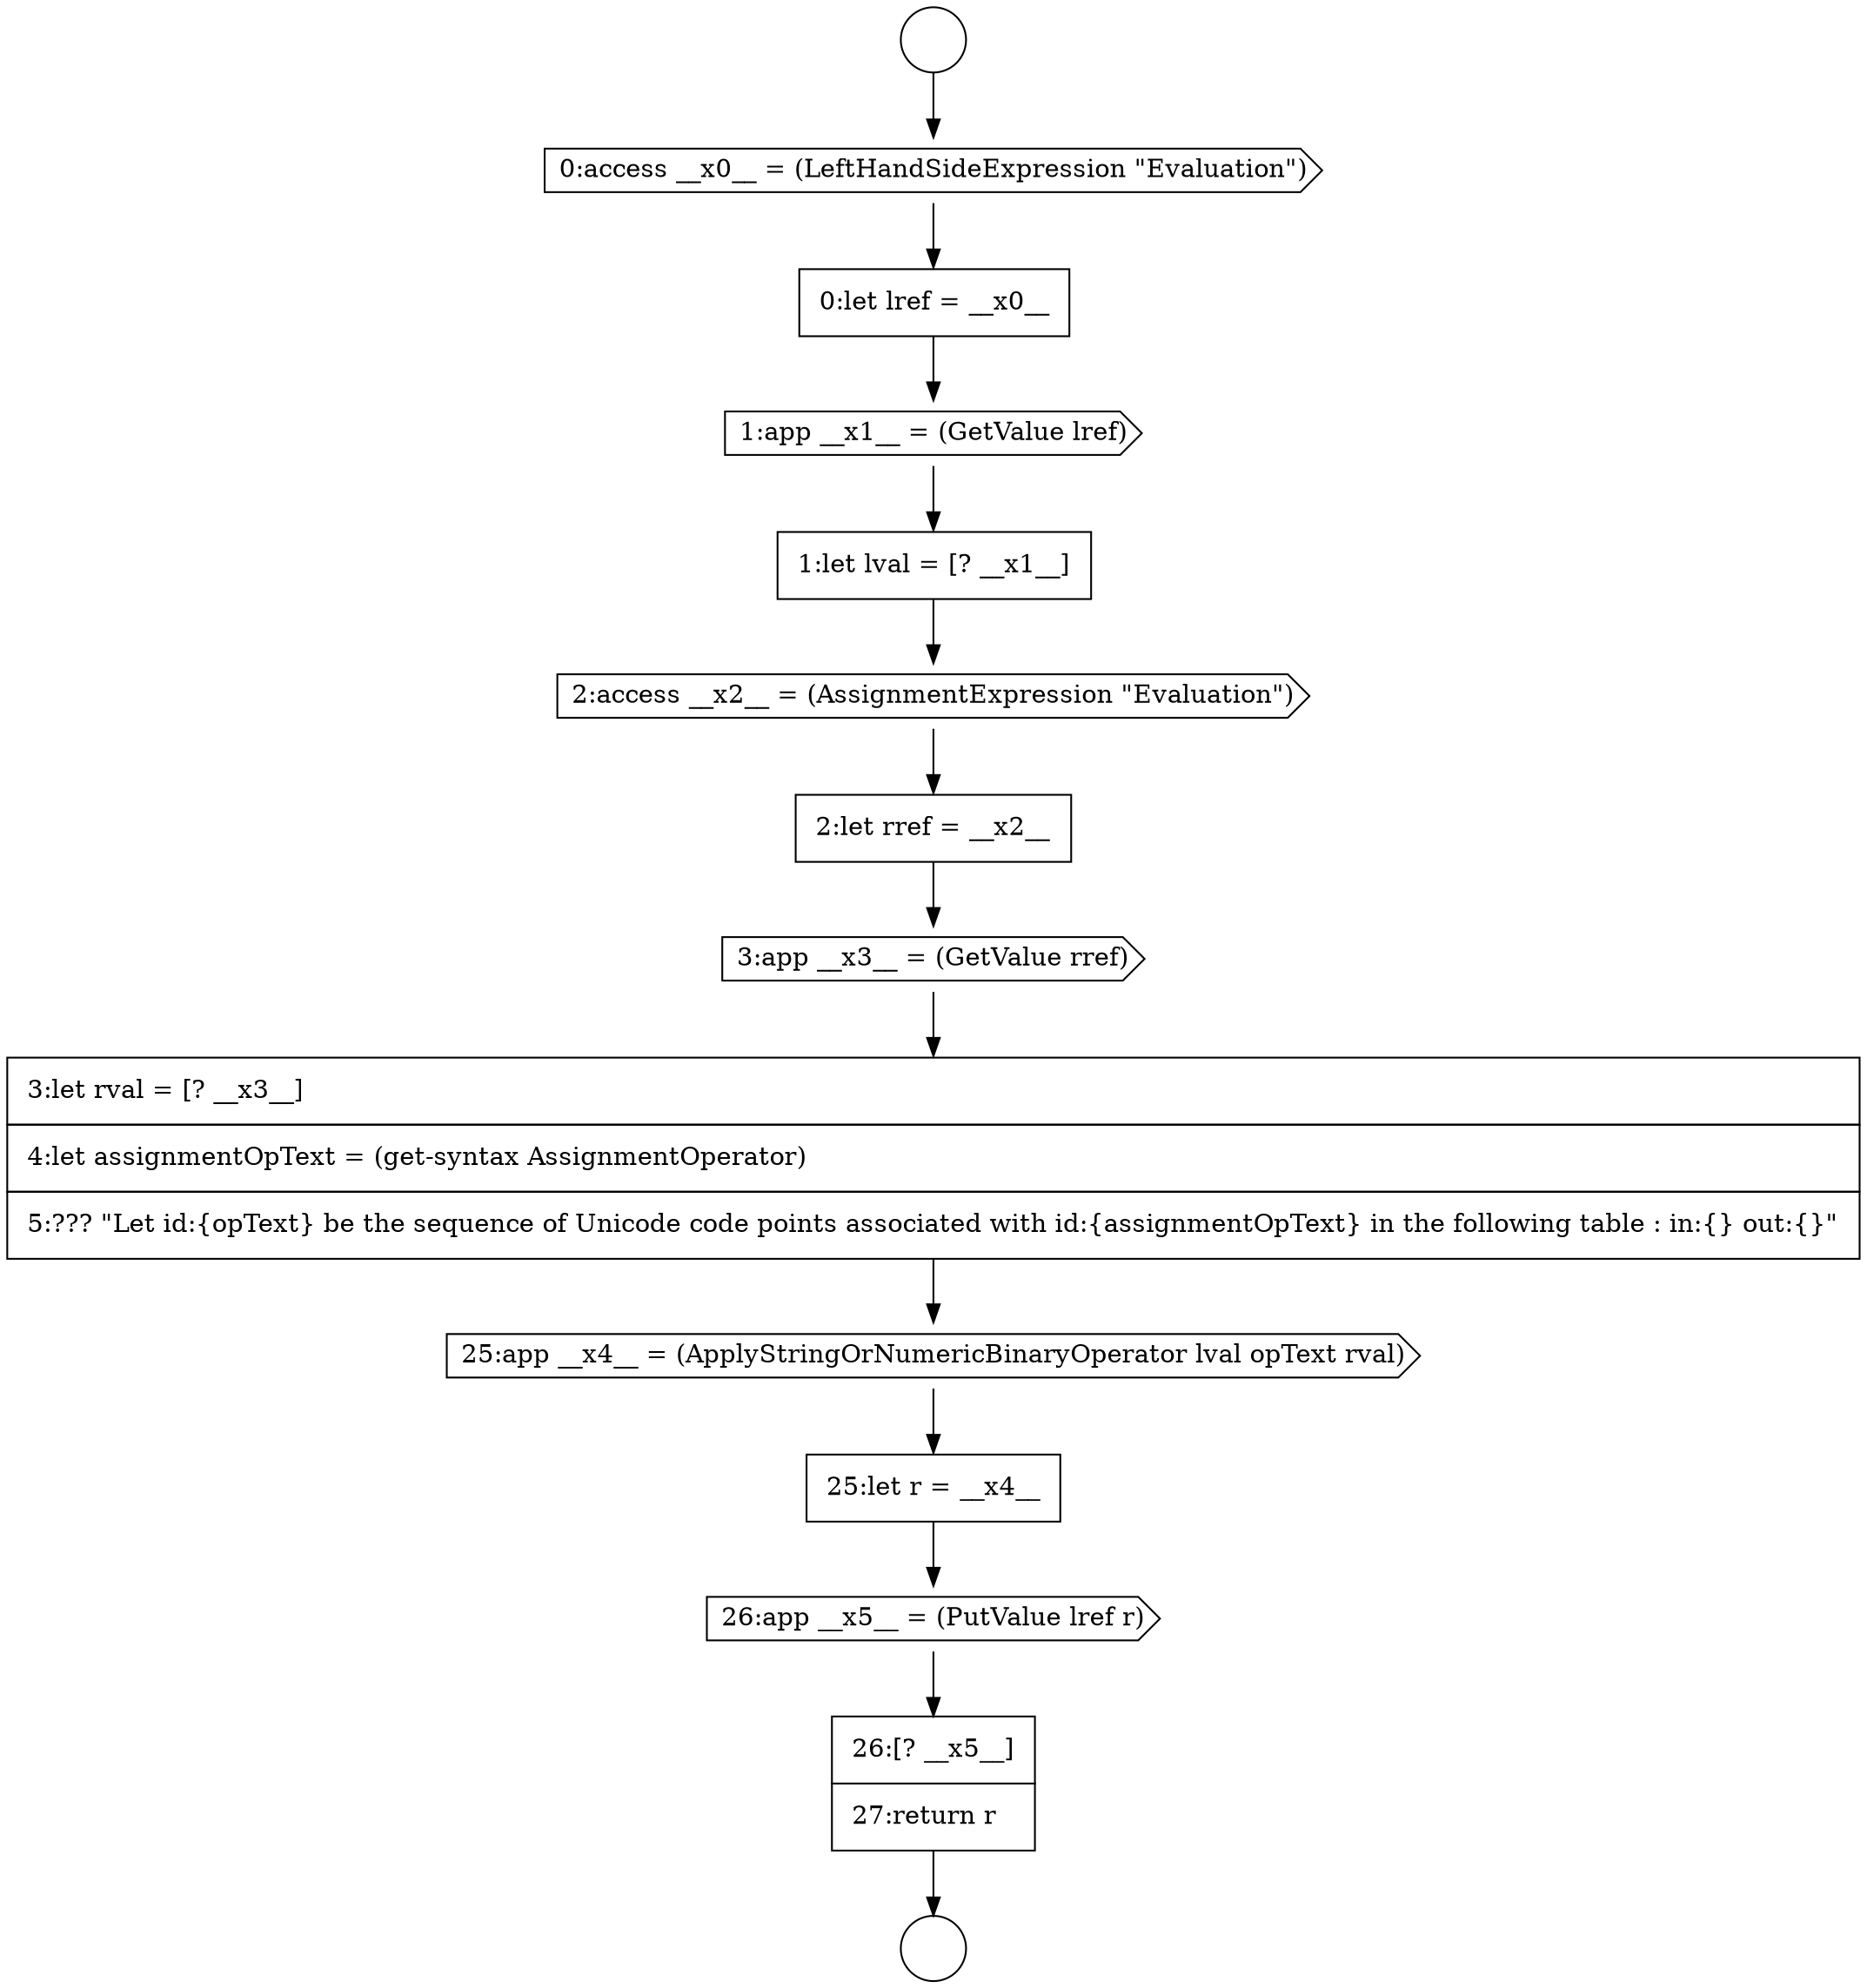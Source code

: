 digraph {
  node5589 [shape=none, margin=0, label=<<font color="black">
    <table border="0" cellborder="1" cellspacing="0" cellpadding="10">
      <tr><td align="left">3:let rval = [? __x3__]</td></tr>
      <tr><td align="left">4:let assignmentOpText = (get-syntax AssignmentOperator)</td></tr>
      <tr><td align="left">5:??? &quot;Let id:{opText} be the sequence of Unicode code points associated with id:{assignmentOpText} in the following table : in:{} out:{}&quot;</td></tr>
    </table>
  </font>> color="black" fillcolor="white" style=filled]
  node5585 [shape=none, margin=0, label=<<font color="black">
    <table border="0" cellborder="1" cellspacing="0" cellpadding="10">
      <tr><td align="left">1:let lval = [? __x1__]</td></tr>
    </table>
  </font>> color="black" fillcolor="white" style=filled]
  node5583 [shape=none, margin=0, label=<<font color="black">
    <table border="0" cellborder="1" cellspacing="0" cellpadding="10">
      <tr><td align="left">0:let lref = __x0__</td></tr>
    </table>
  </font>> color="black" fillcolor="white" style=filled]
  node5588 [shape=cds, label=<<font color="black">3:app __x3__ = (GetValue rref)</font>> color="black" fillcolor="white" style=filled]
  node5580 [shape=circle label=" " color="black" fillcolor="white" style=filled]
  node5584 [shape=cds, label=<<font color="black">1:app __x1__ = (GetValue lref)</font>> color="black" fillcolor="white" style=filled]
  node5587 [shape=none, margin=0, label=<<font color="black">
    <table border="0" cellborder="1" cellspacing="0" cellpadding="10">
      <tr><td align="left">2:let rref = __x2__</td></tr>
    </table>
  </font>> color="black" fillcolor="white" style=filled]
  node5592 [shape=cds, label=<<font color="black">26:app __x5__ = (PutValue lref r)</font>> color="black" fillcolor="white" style=filled]
  node5590 [shape=cds, label=<<font color="black">25:app __x4__ = (ApplyStringOrNumericBinaryOperator lval opText rval)</font>> color="black" fillcolor="white" style=filled]
  node5586 [shape=cds, label=<<font color="black">2:access __x2__ = (AssignmentExpression &quot;Evaluation&quot;)</font>> color="black" fillcolor="white" style=filled]
  node5581 [shape=circle label=" " color="black" fillcolor="white" style=filled]
  node5591 [shape=none, margin=0, label=<<font color="black">
    <table border="0" cellborder="1" cellspacing="0" cellpadding="10">
      <tr><td align="left">25:let r = __x4__</td></tr>
    </table>
  </font>> color="black" fillcolor="white" style=filled]
  node5593 [shape=none, margin=0, label=<<font color="black">
    <table border="0" cellborder="1" cellspacing="0" cellpadding="10">
      <tr><td align="left">26:[? __x5__]</td></tr>
      <tr><td align="left">27:return r</td></tr>
    </table>
  </font>> color="black" fillcolor="white" style=filled]
  node5582 [shape=cds, label=<<font color="black">0:access __x0__ = (LeftHandSideExpression &quot;Evaluation&quot;)</font>> color="black" fillcolor="white" style=filled]
  node5584 -> node5585 [ color="black"]
  node5593 -> node5581 [ color="black"]
  node5586 -> node5587 [ color="black"]
  node5592 -> node5593 [ color="black"]
  node5589 -> node5590 [ color="black"]
  node5583 -> node5584 [ color="black"]
  node5587 -> node5588 [ color="black"]
  node5582 -> node5583 [ color="black"]
  node5588 -> node5589 [ color="black"]
  node5585 -> node5586 [ color="black"]
  node5591 -> node5592 [ color="black"]
  node5590 -> node5591 [ color="black"]
  node5580 -> node5582 [ color="black"]
}
